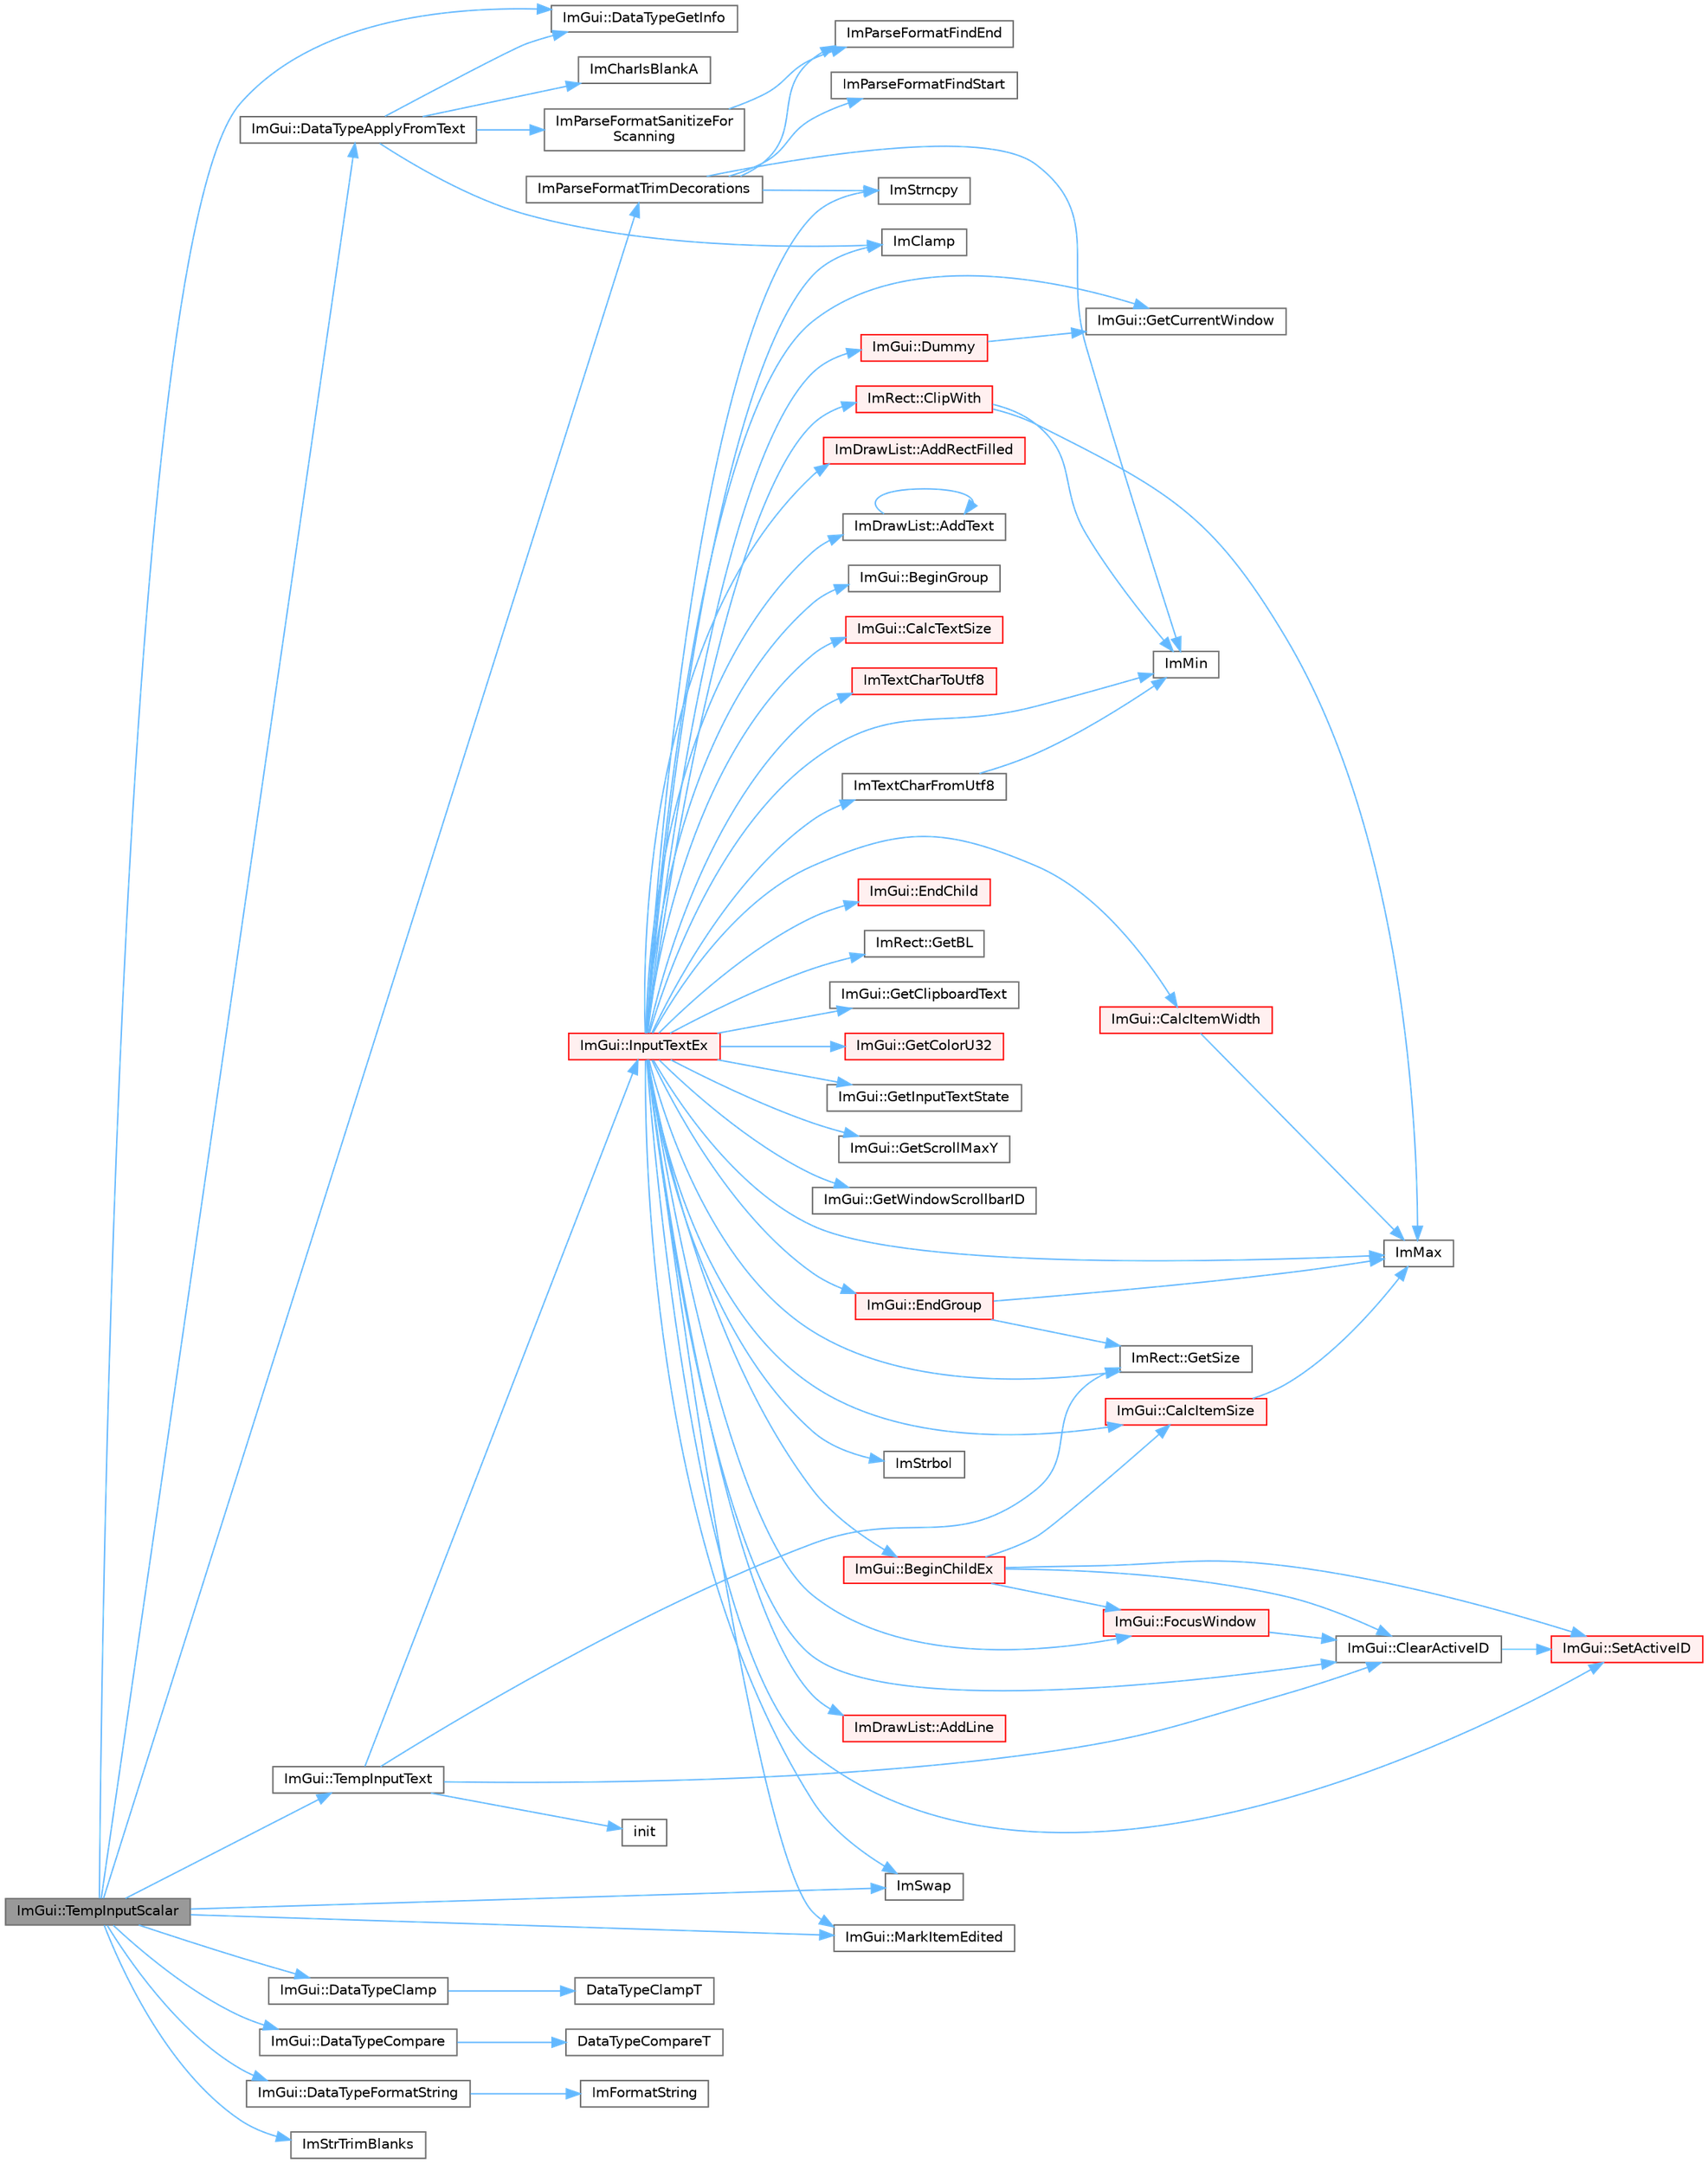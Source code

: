 digraph "ImGui::TempInputScalar"
{
 // LATEX_PDF_SIZE
  bgcolor="transparent";
  edge [fontname=Helvetica,fontsize=10,labelfontname=Helvetica,labelfontsize=10];
  node [fontname=Helvetica,fontsize=10,shape=box,height=0.2,width=0.4];
  rankdir="LR";
  Node1 [id="Node000001",label="ImGui::TempInputScalar",height=0.2,width=0.4,color="gray40", fillcolor="grey60", style="filled", fontcolor="black",tooltip=" "];
  Node1 -> Node2 [id="edge1_Node000001_Node000002",color="steelblue1",style="solid",tooltip=" "];
  Node2 [id="Node000002",label="ImGui::DataTypeApplyFromText",height=0.2,width=0.4,color="grey40", fillcolor="white", style="filled",URL="$namespace_im_gui.html#ad36a66bdf9221889c5eba01c7081e9e0",tooltip=" "];
  Node2 -> Node3 [id="edge2_Node000002_Node000003",color="steelblue1",style="solid",tooltip=" "];
  Node3 [id="Node000003",label="ImGui::DataTypeGetInfo",height=0.2,width=0.4,color="grey40", fillcolor="white", style="filled",URL="$namespace_im_gui.html#a5b25ed1443e5a28d5a5725892e896578",tooltip=" "];
  Node2 -> Node4 [id="edge3_Node000002_Node000004",color="steelblue1",style="solid",tooltip=" "];
  Node4 [id="Node000004",label="ImCharIsBlankA",height=0.2,width=0.4,color="grey40", fillcolor="white", style="filled",URL="$imgui__internal_8h.html#ac22c577d0d6591a9d948ab5590663359",tooltip=" "];
  Node2 -> Node5 [id="edge4_Node000002_Node000005",color="steelblue1",style="solid",tooltip=" "];
  Node5 [id="Node000005",label="ImClamp",height=0.2,width=0.4,color="grey40", fillcolor="white", style="filled",URL="$imgui__internal_8h.html#a6e61ede308bfd68c7434e17905a29fc8",tooltip=" "];
  Node2 -> Node6 [id="edge5_Node000002_Node000006",color="steelblue1",style="solid",tooltip=" "];
  Node6 [id="Node000006",label="ImParseFormatSanitizeFor\lScanning",height=0.2,width=0.4,color="grey40", fillcolor="white", style="filled",URL="$imgui__widgets_8cpp.html#a2ea656cfbf6ddece46394066baefc358",tooltip=" "];
  Node6 -> Node7 [id="edge6_Node000006_Node000007",color="steelblue1",style="solid",tooltip=" "];
  Node7 [id="Node000007",label="ImParseFormatFindEnd",height=0.2,width=0.4,color="grey40", fillcolor="white", style="filled",URL="$imgui__widgets_8cpp.html#ae3cff0e3d91c185dcdb6956cfc64aeaa",tooltip=" "];
  Node1 -> Node8 [id="edge7_Node000001_Node000008",color="steelblue1",style="solid",tooltip=" "];
  Node8 [id="Node000008",label="ImGui::DataTypeClamp",height=0.2,width=0.4,color="grey40", fillcolor="white", style="filled",URL="$namespace_im_gui.html#adf9cbe8f8af33cba51b481e9b99cca1a",tooltip=" "];
  Node8 -> Node9 [id="edge8_Node000008_Node000009",color="steelblue1",style="solid",tooltip=" "];
  Node9 [id="Node000009",label="DataTypeClampT",height=0.2,width=0.4,color="grey40", fillcolor="white", style="filled",URL="$imgui__widgets_8cpp.html#adb02051ad064ff8f14557c7483f2fd7e",tooltip=" "];
  Node1 -> Node10 [id="edge9_Node000001_Node000010",color="steelblue1",style="solid",tooltip=" "];
  Node10 [id="Node000010",label="ImGui::DataTypeCompare",height=0.2,width=0.4,color="grey40", fillcolor="white", style="filled",URL="$namespace_im_gui.html#aa859c7a74393669eb8418a82b5b174e7",tooltip=" "];
  Node10 -> Node11 [id="edge10_Node000010_Node000011",color="steelblue1",style="solid",tooltip=" "];
  Node11 [id="Node000011",label="DataTypeCompareT",height=0.2,width=0.4,color="grey40", fillcolor="white", style="filled",URL="$imgui__widgets_8cpp.html#a912c66d17cb3b09d5daac6e6b992a9a2",tooltip=" "];
  Node1 -> Node12 [id="edge11_Node000001_Node000012",color="steelblue1",style="solid",tooltip=" "];
  Node12 [id="Node000012",label="ImGui::DataTypeFormatString",height=0.2,width=0.4,color="grey40", fillcolor="white", style="filled",URL="$namespace_im_gui.html#a5fda8e22d0e4721940aefcb7232b1f82",tooltip=" "];
  Node12 -> Node13 [id="edge12_Node000012_Node000013",color="steelblue1",style="solid",tooltip=" "];
  Node13 [id="Node000013",label="ImFormatString",height=0.2,width=0.4,color="grey40", fillcolor="white", style="filled",URL="$imgui_8cpp.html#a75ccaf7d676b1f567ba888ae42ac3809",tooltip=" "];
  Node1 -> Node3 [id="edge13_Node000001_Node000003",color="steelblue1",style="solid",tooltip=" "];
  Node1 -> Node14 [id="edge14_Node000001_Node000014",color="steelblue1",style="solid",tooltip=" "];
  Node14 [id="Node000014",label="ImParseFormatTrimDecorations",height=0.2,width=0.4,color="grey40", fillcolor="white", style="filled",URL="$imgui__widgets_8cpp.html#ae4285c8fb2c94efe37ded02e9732f619",tooltip=" "];
  Node14 -> Node15 [id="edge15_Node000014_Node000015",color="steelblue1",style="solid",tooltip=" "];
  Node15 [id="Node000015",label="ImMin",height=0.2,width=0.4,color="grey40", fillcolor="white", style="filled",URL="$imgui__internal_8h.html#a7f9d7828066a9d61b5630adcdf4655d3",tooltip=" "];
  Node14 -> Node7 [id="edge16_Node000014_Node000007",color="steelblue1",style="solid",tooltip=" "];
  Node14 -> Node16 [id="edge17_Node000014_Node000016",color="steelblue1",style="solid",tooltip=" "];
  Node16 [id="Node000016",label="ImParseFormatFindStart",height=0.2,width=0.4,color="grey40", fillcolor="white", style="filled",URL="$imgui__widgets_8cpp.html#a702ae9e2d8ad2e1c7b40811b31e94857",tooltip=" "];
  Node14 -> Node17 [id="edge18_Node000014_Node000017",color="steelblue1",style="solid",tooltip=" "];
  Node17 [id="Node000017",label="ImStrncpy",height=0.2,width=0.4,color="grey40", fillcolor="white", style="filled",URL="$imgui_8cpp.html#aebf0117d9d0fb0f2731a94d64173b41a",tooltip=" "];
  Node1 -> Node18 [id="edge19_Node000001_Node000018",color="steelblue1",style="solid",tooltip=" "];
  Node18 [id="Node000018",label="ImStrTrimBlanks",height=0.2,width=0.4,color="grey40", fillcolor="white", style="filled",URL="$imgui_8cpp.html#a7d087fd93eb10b876979598caae02c64",tooltip=" "];
  Node1 -> Node19 [id="edge20_Node000001_Node000019",color="steelblue1",style="solid",tooltip=" "];
  Node19 [id="Node000019",label="ImSwap",height=0.2,width=0.4,color="grey40", fillcolor="white", style="filled",URL="$imgui__internal_8h.html#a026ee5118396c67803e2c0e072cbf9eb",tooltip=" "];
  Node1 -> Node20 [id="edge21_Node000001_Node000020",color="steelblue1",style="solid",tooltip=" "];
  Node20 [id="Node000020",label="ImGui::MarkItemEdited",height=0.2,width=0.4,color="grey40", fillcolor="white", style="filled",URL="$namespace_im_gui.html#a83036681a36fbee2d35b5b57a1ef72e6",tooltip=" "];
  Node1 -> Node21 [id="edge22_Node000001_Node000021",color="steelblue1",style="solid",tooltip=" "];
  Node21 [id="Node000021",label="ImGui::TempInputText",height=0.2,width=0.4,color="grey40", fillcolor="white", style="filled",URL="$namespace_im_gui.html#ae85def71d2fcf5409035b583b315964e",tooltip=" "];
  Node21 -> Node22 [id="edge23_Node000021_Node000022",color="steelblue1",style="solid",tooltip=" "];
  Node22 [id="Node000022",label="ImGui::ClearActiveID",height=0.2,width=0.4,color="grey40", fillcolor="white", style="filled",URL="$namespace_im_gui.html#a17ff60ad1e2669130ac38a04d16eb354",tooltip=" "];
  Node22 -> Node23 [id="edge24_Node000022_Node000023",color="steelblue1",style="solid",tooltip=" "];
  Node23 [id="Node000023",label="ImGui::SetActiveID",height=0.2,width=0.4,color="red", fillcolor="#FFF0F0", style="filled",URL="$namespace_im_gui.html#a27b8ace13a8c421ee8405f0cbebe4ead",tooltip=" "];
  Node21 -> Node25 [id="edge25_Node000021_Node000025",color="steelblue1",style="solid",tooltip=" "];
  Node25 [id="Node000025",label="ImRect::GetSize",height=0.2,width=0.4,color="grey40", fillcolor="white", style="filled",URL="$struct_im_rect.html#ae459d9c50003058cfb34519a571aaf33",tooltip=" "];
  Node21 -> Node26 [id="edge26_Node000021_Node000026",color="steelblue1",style="solid",tooltip=" "];
  Node26 [id="Node000026",label="init",height=0.2,width=0.4,color="grey40", fillcolor="white", style="filled",URL="$boing_8c.html#a2858154e2009b0e6e616f313177762bc",tooltip=" "];
  Node21 -> Node27 [id="edge27_Node000021_Node000027",color="steelblue1",style="solid",tooltip=" "];
  Node27 [id="Node000027",label="ImGui::InputTextEx",height=0.2,width=0.4,color="red", fillcolor="#FFF0F0", style="filled",URL="$namespace_im_gui.html#af89af17ecc11653f25fea1e50e195de6",tooltip=" "];
  Node27 -> Node28 [id="edge28_Node000027_Node000028",color="steelblue1",style="solid",tooltip=" "];
  Node28 [id="Node000028",label="ImDrawList::AddLine",height=0.2,width=0.4,color="red", fillcolor="#FFF0F0", style="filled",URL="$struct_im_draw_list.html#aa21e5a1c6e00239581f97d344fc0db61",tooltip=" "];
  Node27 -> Node36 [id="edge29_Node000027_Node000036",color="steelblue1",style="solid",tooltip=" "];
  Node36 [id="Node000036",label="ImDrawList::AddRectFilled",height=0.2,width=0.4,color="red", fillcolor="#FFF0F0", style="filled",URL="$struct_im_draw_list.html#a6b16ab764160b0251d2e7b3bd08c1ffc",tooltip=" "];
  Node27 -> Node46 [id="edge30_Node000027_Node000046",color="steelblue1",style="solid",tooltip=" "];
  Node46 [id="Node000046",label="ImDrawList::AddText",height=0.2,width=0.4,color="grey40", fillcolor="white", style="filled",URL="$struct_im_draw_list.html#ac5221bd86b3429f6d5b6e6ffe454942d",tooltip=" "];
  Node46 -> Node46 [id="edge31_Node000046_Node000046",color="steelblue1",style="solid",tooltip=" "];
  Node27 -> Node47 [id="edge32_Node000027_Node000047",color="steelblue1",style="solid",tooltip=" "];
  Node47 [id="Node000047",label="ImGui::BeginChildEx",height=0.2,width=0.4,color="red", fillcolor="#FFF0F0", style="filled",URL="$namespace_im_gui.html#ac36ecce0443f0b45a48484d85f653ae2",tooltip=" "];
  Node47 -> Node531 [id="edge33_Node000047_Node000531",color="steelblue1",style="solid",tooltip=" "];
  Node531 [id="Node000531",label="ImGui::CalcItemSize",height=0.2,width=0.4,color="red", fillcolor="#FFF0F0", style="filled",URL="$namespace_im_gui.html#acaef0497f7982dd98bf215e50129cd9b",tooltip=" "];
  Node531 -> Node32 [id="edge34_Node000531_Node000032",color="steelblue1",style="solid",tooltip=" "];
  Node32 [id="Node000032",label="ImMax",height=0.2,width=0.4,color="grey40", fillcolor="white", style="filled",URL="$imgui__internal_8h.html#a7667efd95147d0422f140917c71a9226",tooltip=" "];
  Node47 -> Node22 [id="edge35_Node000047_Node000022",color="steelblue1",style="solid",tooltip=" "];
  Node47 -> Node73 [id="edge36_Node000047_Node000073",color="steelblue1",style="solid",tooltip=" "];
  Node73 [id="Node000073",label="ImGui::FocusWindow",height=0.2,width=0.4,color="red", fillcolor="#FFF0F0", style="filled",URL="$namespace_im_gui.html#a27aa6f2f3aa11778c6d023b1b223f262",tooltip=" "];
  Node73 -> Node22 [id="edge37_Node000073_Node000022",color="steelblue1",style="solid",tooltip=" "];
  Node47 -> Node23 [id="edge38_Node000047_Node000023",color="steelblue1",style="solid",tooltip=" "];
  Node27 -> Node536 [id="edge39_Node000027_Node000536",color="steelblue1",style="solid",tooltip=" "];
  Node536 [id="Node000536",label="ImGui::BeginGroup",height=0.2,width=0.4,color="grey40", fillcolor="white", style="filled",URL="$namespace_im_gui.html#a42407e196b7ed2a8755bff28aae9805f",tooltip=" "];
  Node27 -> Node531 [id="edge40_Node000027_Node000531",color="steelblue1",style="solid",tooltip=" "];
  Node27 -> Node275 [id="edge41_Node000027_Node000275",color="steelblue1",style="solid",tooltip=" "];
  Node275 [id="Node000275",label="ImGui::CalcItemWidth",height=0.2,width=0.4,color="red", fillcolor="#FFF0F0", style="filled",URL="$namespace_im_gui.html#ab3b3ba92ebd8bca4a552dd93321a1994",tooltip=" "];
  Node275 -> Node32 [id="edge42_Node000275_Node000032",color="steelblue1",style="solid",tooltip=" "];
  Node27 -> Node161 [id="edge43_Node000027_Node000161",color="steelblue1",style="solid",tooltip=" "];
  Node161 [id="Node000161",label="ImGui::CalcTextSize",height=0.2,width=0.4,color="red", fillcolor="#FFF0F0", style="filled",URL="$namespace_im_gui.html#a848b9db6cc4a186751c0ecebcaadc33b",tooltip=" "];
  Node27 -> Node22 [id="edge44_Node000027_Node000022",color="steelblue1",style="solid",tooltip=" "];
  Node27 -> Node116 [id="edge45_Node000027_Node000116",color="steelblue1",style="solid",tooltip=" "];
  Node116 [id="Node000116",label="ImRect::ClipWith",height=0.2,width=0.4,color="red", fillcolor="#FFF0F0", style="filled",URL="$struct_im_rect.html#ac02d5cf6ce0358aea9ed9df43d368f3f",tooltip=" "];
  Node116 -> Node32 [id="edge46_Node000116_Node000032",color="steelblue1",style="solid",tooltip=" "];
  Node116 -> Node15 [id="edge47_Node000116_Node000015",color="steelblue1",style="solid",tooltip=" "];
  Node27 -> Node537 [id="edge48_Node000027_Node000537",color="steelblue1",style="solid",tooltip=" "];
  Node537 [id="Node000537",label="ImGui::Dummy",height=0.2,width=0.4,color="red", fillcolor="#FFF0F0", style="filled",URL="$namespace_im_gui.html#a8b0fb07113251301ff897b8578a53f34",tooltip=" "];
  Node537 -> Node125 [id="edge49_Node000537_Node000125",color="steelblue1",style="solid",tooltip=" "];
  Node125 [id="Node000125",label="ImGui::GetCurrentWindow",height=0.2,width=0.4,color="grey40", fillcolor="white", style="filled",URL="$namespace_im_gui.html#ac452417b5004ca16a814a72cff153526",tooltip=" "];
  Node27 -> Node315 [id="edge50_Node000027_Node000315",color="steelblue1",style="solid",tooltip=" "];
  Node315 [id="Node000315",label="ImGui::EndChild",height=0.2,width=0.4,color="red", fillcolor="#FFF0F0", style="filled",URL="$namespace_im_gui.html#af8de559a88c1442d6df8c1b04c86e997",tooltip=" "];
  Node27 -> Node189 [id="edge51_Node000027_Node000189",color="steelblue1",style="solid",tooltip=" "];
  Node189 [id="Node000189",label="ImGui::EndGroup",height=0.2,width=0.4,color="red", fillcolor="#FFF0F0", style="filled",URL="$namespace_im_gui.html#a05fc97fc64f28a55486087f503d9a622",tooltip=" "];
  Node189 -> Node25 [id="edge52_Node000189_Node000025",color="steelblue1",style="solid",tooltip=" "];
  Node189 -> Node32 [id="edge53_Node000189_Node000032",color="steelblue1",style="solid",tooltip=" "];
  Node27 -> Node73 [id="edge54_Node000027_Node000073",color="steelblue1",style="solid",tooltip=" "];
  Node27 -> Node267 [id="edge55_Node000027_Node000267",color="steelblue1",style="solid",tooltip=" "];
  Node267 [id="Node000267",label="ImRect::GetBL",height=0.2,width=0.4,color="grey40", fillcolor="white", style="filled",URL="$struct_im_rect.html#a59d9751bc7be6745dddf5b83b9155669",tooltip=" "];
  Node27 -> Node538 [id="edge56_Node000027_Node000538",color="steelblue1",style="solid",tooltip=" "];
  Node538 [id="Node000538",label="ImGui::GetClipboardText",height=0.2,width=0.4,color="grey40", fillcolor="white", style="filled",URL="$namespace_im_gui.html#a11837daee819fd90e17d80ab1eef1f99",tooltip=" "];
  Node27 -> Node126 [id="edge57_Node000027_Node000126",color="steelblue1",style="solid",tooltip=" "];
  Node126 [id="Node000126",label="ImGui::GetColorU32",height=0.2,width=0.4,color="red", fillcolor="#FFF0F0", style="filled",URL="$namespace_im_gui.html#a0de2d9bd347d9866511eb8d014e62556",tooltip=" "];
  Node27 -> Node125 [id="edge58_Node000027_Node000125",color="steelblue1",style="solid",tooltip=" "];
  Node27 -> Node539 [id="edge59_Node000027_Node000539",color="steelblue1",style="solid",tooltip=" "];
  Node539 [id="Node000539",label="ImGui::GetInputTextState",height=0.2,width=0.4,color="grey40", fillcolor="white", style="filled",URL="$namespace_im_gui.html#a93881467b5800a52508dda7ce32cf875",tooltip=" "];
  Node27 -> Node540 [id="edge60_Node000027_Node000540",color="steelblue1",style="solid",tooltip=" "];
  Node540 [id="Node000540",label="ImGui::GetScrollMaxY",height=0.2,width=0.4,color="grey40", fillcolor="white", style="filled",URL="$namespace_im_gui.html#ab34c0d5c63908a7ff50923151730f76a",tooltip=" "];
  Node27 -> Node25 [id="edge61_Node000027_Node000025",color="steelblue1",style="solid",tooltip=" "];
  Node27 -> Node503 [id="edge62_Node000027_Node000503",color="steelblue1",style="solid",tooltip=" "];
  Node503 [id="Node000503",label="ImGui::GetWindowScrollbarID",height=0.2,width=0.4,color="grey40", fillcolor="white", style="filled",URL="$namespace_im_gui.html#a426c9b60bf8cd3d887ba50366a2612df",tooltip=" "];
  Node27 -> Node5 [id="edge63_Node000027_Node000005",color="steelblue1",style="solid",tooltip=" "];
  Node27 -> Node32 [id="edge64_Node000027_Node000032",color="steelblue1",style="solid",tooltip=" "];
  Node27 -> Node15 [id="edge65_Node000027_Node000015",color="steelblue1",style="solid",tooltip=" "];
  Node27 -> Node541 [id="edge66_Node000027_Node000541",color="steelblue1",style="solid",tooltip=" "];
  Node541 [id="Node000541",label="ImStrbol",height=0.2,width=0.4,color="grey40", fillcolor="white", style="filled",URL="$imgui_8cpp.html#a09b8c0848abf2476ae7e1a2a18651e0a",tooltip=" "];
  Node27 -> Node17 [id="edge67_Node000027_Node000017",color="steelblue1",style="solid",tooltip=" "];
  Node27 -> Node19 [id="edge68_Node000027_Node000019",color="steelblue1",style="solid",tooltip=" "];
  Node27 -> Node166 [id="edge69_Node000027_Node000166",color="steelblue1",style="solid",tooltip=" "];
  Node166 [id="Node000166",label="ImTextCharFromUtf8",height=0.2,width=0.4,color="grey40", fillcolor="white", style="filled",URL="$imgui_8cpp.html#abee86973b9888938f748a7850c2c0ff3",tooltip=" "];
  Node166 -> Node15 [id="edge70_Node000166_Node000015",color="steelblue1",style="solid",tooltip=" "];
  Node27 -> Node542 [id="edge71_Node000027_Node000542",color="steelblue1",style="solid",tooltip=" "];
  Node542 [id="Node000542",label="ImTextCharToUtf8",height=0.2,width=0.4,color="red", fillcolor="#FFF0F0", style="filled",URL="$imgui_8cpp.html#a95ebc047720485ca52f00e593e70aa0e",tooltip=" "];
  Node27 -> Node20 [id="edge72_Node000027_Node000020",color="steelblue1",style="solid",tooltip=" "];
  Node27 -> Node23 [id="edge73_Node000027_Node000023",color="steelblue1",style="solid",tooltip=" "];
}
